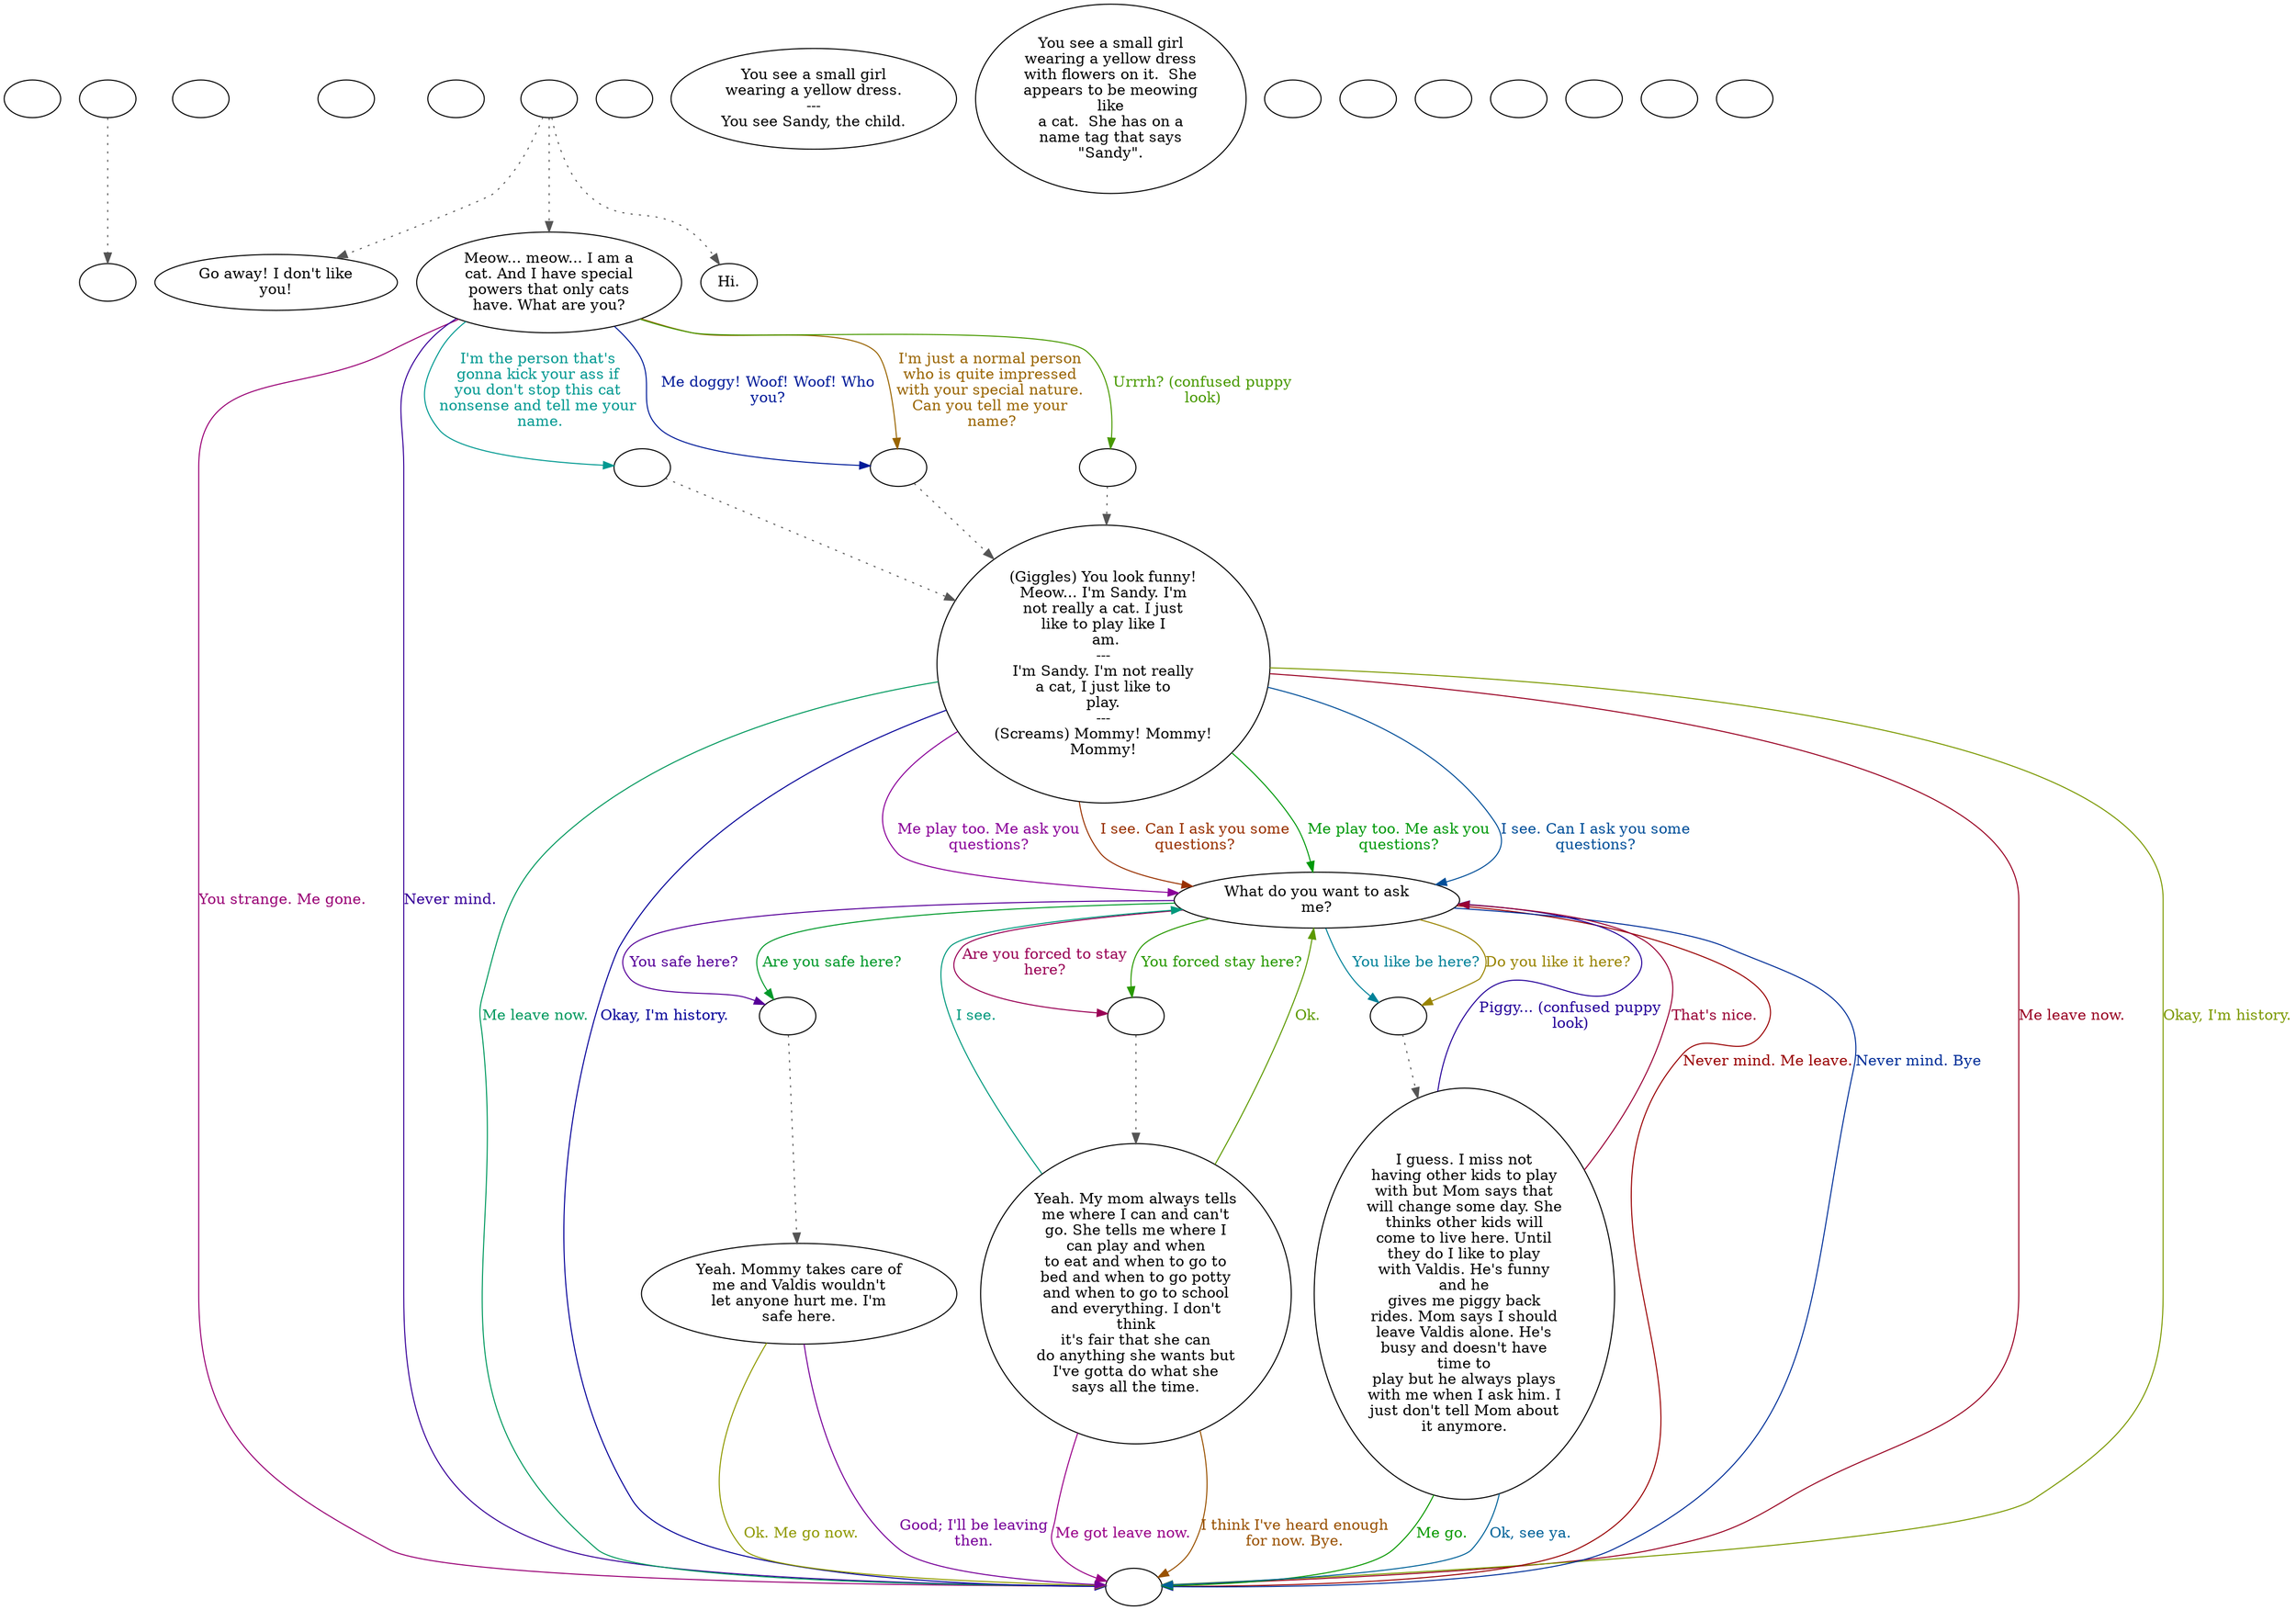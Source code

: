 digraph ocsandy {
  "checkPartyMembersNearDoor" [style=filled       fillcolor="#FFFFFF"       color="#000000"]
  "checkPartyMembersNearDoor" [label=""]
  "old_pickup_p_proc" [style=filled       fillcolor="#FFFFFF"       color="#000000"]
  "old_pickup_p_proc" [label=""]
  "pickup_p_proc" [style=filled       fillcolor="#FFFFFF"       color="#000000"]
  "pickup_p_proc" -> "old_pickup_p_proc" [style=dotted color="#555555"]
  "pickup_p_proc" [label=""]
  "getTimeBit" [style=filled       fillcolor="#FFFFFF"       color="#000000"]
  "getTimeBit" [label=""]
  "start" [style=filled       fillcolor="#FFFFFF"       color="#000000"]
  "start" [label=""]
  "critter_p_proc" [style=filled       fillcolor="#FFFFFF"       color="#000000"]
  "critter_p_proc" [label=""]
  "talk_p_proc" [style=filled       fillcolor="#FFFFFF"       color="#000000"]
  "talk_p_proc" -> "Node008" [style=dotted color="#555555"]
  "talk_p_proc" -> "Node001" [style=dotted color="#555555"]
  "talk_p_proc" -> "Node007" [style=dotted color="#555555"]
  "talk_p_proc" [label=""]
  "destroy_p_proc" [style=filled       fillcolor="#FFFFFF"       color="#000000"]
  "destroy_p_proc" [label=""]
  "look_at_p_proc" [style=filled       fillcolor="#FFFFFF"       color="#000000"]
  "look_at_p_proc" [label="You see a small girl\nwearing a yellow dress.\n---\nYou see Sandy, the child."]
  "description_p_proc" [style=filled       fillcolor="#FFFFFF"       color="#000000"]
  "description_p_proc" [label="You see a small girl\nwearing a yellow dress\nwith flowers on it.  She\nappears to be meowing\nlike\na cat.  She has on a\nname tag that says\n\"Sandy\"."]
  "use_skill_on_p_proc" [style=filled       fillcolor="#FFFFFF"       color="#000000"]
  "use_skill_on_p_proc" [label=""]
  "damage_p_proc" [style=filled       fillcolor="#FFFFFF"       color="#000000"]
  "damage_p_proc" [label=""]
  "map_enter_p_proc" [style=filled       fillcolor="#FFFFFF"       color="#000000"]
  "map_enter_p_proc" [label=""]
  "push_p_proc" [style=filled       fillcolor="#FFFFFF"       color="#000000"]
  "push_p_proc" [label=""]
  "timed_event_p_proc" [style=filled       fillcolor="#FFFFFF"       color="#000000"]
  "timed_event_p_proc" [label=""]
  "combat_p_proc" [style=filled       fillcolor="#FFFFFF"       color="#000000"]
  "combat_p_proc" [label=""]
  "Node998" [style=filled       fillcolor="#FFFFFF"       color="#000000"]
  "Node998" [label=""]
  "Node999" [style=filled       fillcolor="#FFFFFF"       color="#000000"]
  "Node999" [label=""]
  "Node001" [style=filled       fillcolor="#FFFFFF"       color="#000000"]
  "Node001" [label="Meow... meow... I am a\ncat. And I have special\npowers that only cats\nhave. What are you?"]
  "Node001" -> "Node002a" [label="Me doggy! Woof! Woof! Who\nyou?" color="#001B99" fontcolor="#001B99"]
  "Node001" -> "Node002b" [label="Urrrh? (confused puppy\nlook)" color="#489900" fontcolor="#489900"]
  "Node001" -> "Node999" [label="You strange. Me gone." color="#990075" fontcolor="#990075"]
  "Node001" -> "Node002c" [label="I'm the person that's\ngonna kick your ass if\nyou don't stop this cat\nnonsense and tell me your\n name." color="#009991" fontcolor="#009991"]
  "Node001" -> "Node002a" [label="I'm just a normal person\nwho is quite impressed\nwith your special nature.\nCan you tell me your\n name?" color="#996400" fontcolor="#996400"]
  "Node001" -> "Node999" [label="Never mind." color="#370099" fontcolor="#370099"]
  "Node002" [style=filled       fillcolor="#FFFFFF"       color="#000000"]
  "Node002" [label="(Giggles) You look funny!\nMeow... I'm Sandy. I'm\nnot really a cat. I just\nlike to play like I\n am.\n---\nI'm Sandy. I'm not really\na cat, I just like to\nplay.\n---\n(Screams) Mommy! Mommy!\nMommy!"]
  "Node002" -> "Node003" [label="Me play too. Me ask you\nquestions?" color="#00990B" fontcolor="#00990B"]
  "Node002" -> "Node999" [label="Me leave now." color="#990022" fontcolor="#990022"]
  "Node002" -> "Node003" [label="I see. Can I ask you some\nquestions?" color="#004F99" fontcolor="#004F99"]
  "Node002" -> "Node999" [label="Okay, I'm history." color="#7B9900" fontcolor="#7B9900"]
  "Node002" -> "Node003" [label="Me play too. Me ask you\nquestions?" color="#8A0099" fontcolor="#8A0099"]
  "Node002" -> "Node999" [label="Me leave now." color="#00995E" fontcolor="#00995E"]
  "Node002" -> "Node003" [label="I see. Can I ask you some\nquestions?" color="#993100" fontcolor="#993100"]
  "Node002" -> "Node999" [label="Okay, I'm history." color="#040099" fontcolor="#040099"]
  "Node003" [style=filled       fillcolor="#FFFFFF"       color="#000000"]
  "Node003" [label="What do you want to ask\nme?"]
  "Node003" -> "Node004a" [label="You forced stay here?" color="#289900" fontcolor="#289900"]
  "Node003" -> "Node004a" [label="Are you forced to stay\nhere?" color="#990055" fontcolor="#990055"]
  "Node003" -> "Node005a" [label="You like be here?" color="#008299" fontcolor="#008299"]
  "Node003" -> "Node005a" [label="Do you like it here?" color="#998400" fontcolor="#998400"]
  "Node003" -> "Node006a" [label="You safe here?" color="#570099" fontcolor="#570099"]
  "Node003" -> "Node006a" [label="Are you safe here?" color="#00992A" fontcolor="#00992A"]
  "Node003" -> "Node999" [label="Never mind. Me leave." color="#990002" fontcolor="#990002"]
  "Node003" -> "Node999" [label="Never mind. Bye" color="#002F99" fontcolor="#002F99"]
  "Node004" [style=filled       fillcolor="#FFFFFF"       color="#000000"]
  "Node004" [label="Yeah. My mom always tells\nme where I can and can't\ngo. She tells me where I\ncan play and when\nto eat and when to go to\nbed and when to go potty\nand when to go to school\nand everything. I don't\nthink\nit's fair that she can\ndo anything she wants but\nI've gotta do what she\nsays all the time."]
  "Node004" -> "Node003" [label="Ok." color="#5C9900" fontcolor="#5C9900"]
  "Node004" -> "Node999" [label="Me got leave now." color="#990088" fontcolor="#990088"]
  "Node004" -> "Node003" [label="I see." color="#00997D" fontcolor="#00997D"]
  "Node004" -> "Node999" [label="I think I've heard enough\nfor now. Bye." color="#995100" fontcolor="#995100"]
  "Node005" [style=filled       fillcolor="#FFFFFF"       color="#000000"]
  "Node005" [label="I guess. I miss not\nhaving other kids to play\nwith but Mom says that\nwill change some day. She\nthinks other kids will\ncome to live here. Until\nthey do I like to play\nwith Valdis. He's funny\nand he\ngives me piggy back\nrides. Mom says I should\nleave Valdis alone. He's\nbusy and doesn't have\ntime to\nplay but he always plays\nwith me when I ask him. I\njust don't tell Mom about\nit anymore."]
  "Node005" -> "Node003" [label="Piggy... (confused puppy\nlook)" color="#240099" fontcolor="#240099"]
  "Node005" -> "Node999" [label="Me go." color="#099900" fontcolor="#099900"]
  "Node005" -> "Node003" [label="That's nice." color="#990035" fontcolor="#990035"]
  "Node005" -> "Node999" [label="Ok, see ya." color="#006299" fontcolor="#006299"]
  "Node006" [style=filled       fillcolor="#FFFFFF"       color="#000000"]
  "Node006" [label="Yeah. Mommy takes care of\nme and Valdis wouldn't\nlet anyone hurt me. I'm\nsafe here."]
  "Node006" -> "Node999" [label="Ok. Me go now." color="#8F9900" fontcolor="#8F9900"]
  "Node006" -> "Node999" [label="Good; I'll be leaving\nthen." color="#770099" fontcolor="#770099"]
  "Node007" [style=filled       fillcolor="#FFFFFF"       color="#000000"]
  "Node007" [label="Hi."]
  "Node008" [style=filled       fillcolor="#FFFFFF"       color="#000000"]
  "Node008" [label="Go away! I don't like\nyou!"]
  "Node002a" [style=filled       fillcolor="#FFFFFF"       color="#000000"]
  "Node002a" -> "Node002" [style=dotted color="#555555"]
  "Node002a" [label=""]
  "Node002b" [style=filled       fillcolor="#FFFFFF"       color="#000000"]
  "Node002b" -> "Node002" [style=dotted color="#555555"]
  "Node002b" [label=""]
  "Node002c" [style=filled       fillcolor="#FFFFFF"       color="#000000"]
  "Node002c" -> "Node002" [style=dotted color="#555555"]
  "Node002c" [label=""]
  "Node004a" [style=filled       fillcolor="#FFFFFF"       color="#000000"]
  "Node004a" -> "Node004" [style=dotted color="#555555"]
  "Node004a" [label=""]
  "Node005a" [style=filled       fillcolor="#FFFFFF"       color="#000000"]
  "Node005a" -> "Node005" [style=dotted color="#555555"]
  "Node005a" [label=""]
  "Node006a" [style=filled       fillcolor="#FFFFFF"       color="#000000"]
  "Node006a" -> "Node006" [style=dotted color="#555555"]
  "Node006a" [label=""]
}